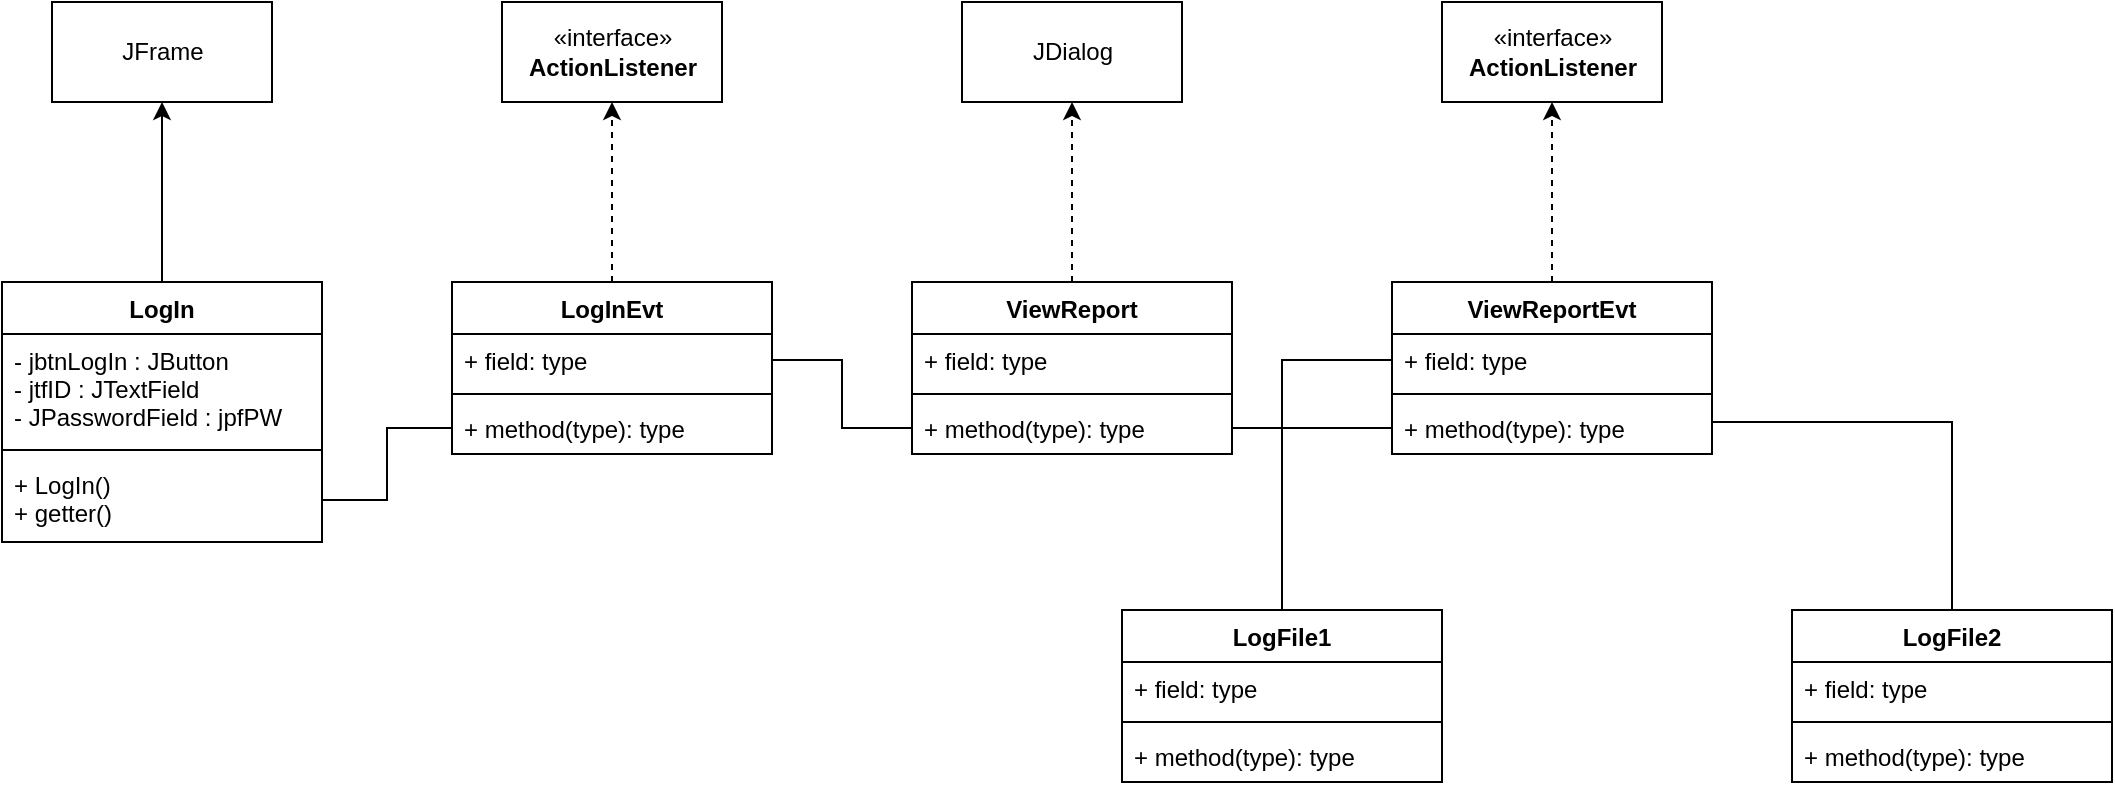 <mxfile version="14.4.5" type="device"><diagram id="xGQcwaYEYitVOZdR8tqF" name="Page-1"><mxGraphModel dx="516" dy="471" grid="1" gridSize="10" guides="1" tooltips="1" connect="1" arrows="1" fold="1" page="1" pageScale="1" pageWidth="827" pageHeight="1169" math="0" shadow="0"><root><mxCell id="0"/><mxCell id="1" parent="0"/><mxCell id="NXzbGV-pxtDlzsLG8BPp-1" value="JFrame" style="html=1;" parent="1" vertex="1"><mxGeometry x="170" y="60" width="110" height="50" as="geometry"/></mxCell><mxCell id="NXzbGV-pxtDlzsLG8BPp-9" style="edgeStyle=orthogonalEdgeStyle;rounded=0;orthogonalLoop=1;jettySize=auto;html=1;entryX=0.5;entryY=1;entryDx=0;entryDy=0;" parent="1" source="NXzbGV-pxtDlzsLG8BPp-5" target="NXzbGV-pxtDlzsLG8BPp-1" edge="1"><mxGeometry relative="1" as="geometry"/></mxCell><mxCell id="NXzbGV-pxtDlzsLG8BPp-5" value="LogIn" style="swimlane;fontStyle=1;align=center;verticalAlign=top;childLayout=stackLayout;horizontal=1;startSize=26;horizontalStack=0;resizeParent=1;resizeParentMax=0;resizeLast=0;collapsible=1;marginBottom=0;" parent="1" vertex="1"><mxGeometry x="145" y="200" width="160" height="130" as="geometry"/></mxCell><mxCell id="NXzbGV-pxtDlzsLG8BPp-6" value="- jbtnLogIn : JButton&#10;- jtfID : JTextField&#10;- JPasswordField : jpfPW&#10;" style="text;strokeColor=none;fillColor=none;align=left;verticalAlign=top;spacingLeft=4;spacingRight=4;overflow=hidden;rotatable=0;points=[[0,0.5],[1,0.5]];portConstraint=eastwest;" parent="NXzbGV-pxtDlzsLG8BPp-5" vertex="1"><mxGeometry y="26" width="160" height="54" as="geometry"/></mxCell><mxCell id="NXzbGV-pxtDlzsLG8BPp-7" value="" style="line;strokeWidth=1;fillColor=none;align=left;verticalAlign=middle;spacingTop=-1;spacingLeft=3;spacingRight=3;rotatable=0;labelPosition=right;points=[];portConstraint=eastwest;" parent="NXzbGV-pxtDlzsLG8BPp-5" vertex="1"><mxGeometry y="80" width="160" height="8" as="geometry"/></mxCell><mxCell id="NXzbGV-pxtDlzsLG8BPp-8" value="+ LogIn()&#10;+ getter()" style="text;strokeColor=none;fillColor=none;align=left;verticalAlign=top;spacingLeft=4;spacingRight=4;overflow=hidden;rotatable=0;points=[[0,0.5],[1,0.5]];portConstraint=eastwest;" parent="NXzbGV-pxtDlzsLG8BPp-5" vertex="1"><mxGeometry y="88" width="160" height="42" as="geometry"/></mxCell><mxCell id="NXzbGV-pxtDlzsLG8BPp-25" style="edgeStyle=orthogonalEdgeStyle;rounded=0;orthogonalLoop=1;jettySize=auto;html=1;exitX=0.5;exitY=0;exitDx=0;exitDy=0;dashed=1;endArrow=classic;endFill=1;" parent="1" source="NXzbGV-pxtDlzsLG8BPp-16" target="NXzbGV-pxtDlzsLG8BPp-22" edge="1"><mxGeometry relative="1" as="geometry"/></mxCell><mxCell id="NXzbGV-pxtDlzsLG8BPp-16" value="LogInEvt" style="swimlane;fontStyle=1;align=center;verticalAlign=top;childLayout=stackLayout;horizontal=1;startSize=26;horizontalStack=0;resizeParent=1;resizeParentMax=0;resizeLast=0;collapsible=1;marginBottom=0;" parent="1" vertex="1"><mxGeometry x="370" y="200" width="160" height="86" as="geometry"/></mxCell><mxCell id="NXzbGV-pxtDlzsLG8BPp-17" value="+ field: type" style="text;strokeColor=none;fillColor=none;align=left;verticalAlign=top;spacingLeft=4;spacingRight=4;overflow=hidden;rotatable=0;points=[[0,0.5],[1,0.5]];portConstraint=eastwest;" parent="NXzbGV-pxtDlzsLG8BPp-16" vertex="1"><mxGeometry y="26" width="160" height="26" as="geometry"/></mxCell><mxCell id="NXzbGV-pxtDlzsLG8BPp-18" value="" style="line;strokeWidth=1;fillColor=none;align=left;verticalAlign=middle;spacingTop=-1;spacingLeft=3;spacingRight=3;rotatable=0;labelPosition=right;points=[];portConstraint=eastwest;" parent="NXzbGV-pxtDlzsLG8BPp-16" vertex="1"><mxGeometry y="52" width="160" height="8" as="geometry"/></mxCell><mxCell id="NXzbGV-pxtDlzsLG8BPp-19" value="+ method(type): type" style="text;strokeColor=none;fillColor=none;align=left;verticalAlign=top;spacingLeft=4;spacingRight=4;overflow=hidden;rotatable=0;points=[[0,0.5],[1,0.5]];portConstraint=eastwest;" parent="NXzbGV-pxtDlzsLG8BPp-16" vertex="1"><mxGeometry y="60" width="160" height="26" as="geometry"/></mxCell><mxCell id="NXzbGV-pxtDlzsLG8BPp-21" style="edgeStyle=orthogonalEdgeStyle;rounded=0;orthogonalLoop=1;jettySize=auto;html=1;exitX=1;exitY=0.5;exitDx=0;exitDy=0;entryX=0;entryY=0.5;entryDx=0;entryDy=0;endArrow=none;endFill=0;" parent="1" source="NXzbGV-pxtDlzsLG8BPp-8" target="NXzbGV-pxtDlzsLG8BPp-19" edge="1"><mxGeometry relative="1" as="geometry"/></mxCell><mxCell id="NXzbGV-pxtDlzsLG8BPp-22" value="«interface»&lt;br&gt;&lt;b&gt;ActionListener&lt;/b&gt;" style="html=1;" parent="1" vertex="1"><mxGeometry x="395" y="60" width="110" height="50" as="geometry"/></mxCell><mxCell id="NXzbGV-pxtDlzsLG8BPp-26" value="JDialog" style="html=1;" parent="1" vertex="1"><mxGeometry x="625" y="60" width="110" height="50" as="geometry"/></mxCell><mxCell id="NXzbGV-pxtDlzsLG8BPp-31" style="edgeStyle=orthogonalEdgeStyle;rounded=0;orthogonalLoop=1;jettySize=auto;html=1;entryX=0.5;entryY=1;entryDx=0;entryDy=0;dashed=1;endArrow=classic;endFill=1;" parent="1" source="NXzbGV-pxtDlzsLG8BPp-27" target="NXzbGV-pxtDlzsLG8BPp-26" edge="1"><mxGeometry relative="1" as="geometry"/></mxCell><mxCell id="NXzbGV-pxtDlzsLG8BPp-27" value="ViewReport" style="swimlane;fontStyle=1;align=center;verticalAlign=top;childLayout=stackLayout;horizontal=1;startSize=26;horizontalStack=0;resizeParent=1;resizeParentMax=0;resizeLast=0;collapsible=1;marginBottom=0;" parent="1" vertex="1"><mxGeometry x="600" y="200" width="160" height="86" as="geometry"/></mxCell><mxCell id="NXzbGV-pxtDlzsLG8BPp-28" value="+ field: type" style="text;strokeColor=none;fillColor=none;align=left;verticalAlign=top;spacingLeft=4;spacingRight=4;overflow=hidden;rotatable=0;points=[[0,0.5],[1,0.5]];portConstraint=eastwest;" parent="NXzbGV-pxtDlzsLG8BPp-27" vertex="1"><mxGeometry y="26" width="160" height="26" as="geometry"/></mxCell><mxCell id="NXzbGV-pxtDlzsLG8BPp-29" value="" style="line;strokeWidth=1;fillColor=none;align=left;verticalAlign=middle;spacingTop=-1;spacingLeft=3;spacingRight=3;rotatable=0;labelPosition=right;points=[];portConstraint=eastwest;" parent="NXzbGV-pxtDlzsLG8BPp-27" vertex="1"><mxGeometry y="52" width="160" height="8" as="geometry"/></mxCell><mxCell id="NXzbGV-pxtDlzsLG8BPp-30" value="+ method(type): type" style="text;strokeColor=none;fillColor=none;align=left;verticalAlign=top;spacingLeft=4;spacingRight=4;overflow=hidden;rotatable=0;points=[[0,0.5],[1,0.5]];portConstraint=eastwest;" parent="NXzbGV-pxtDlzsLG8BPp-27" vertex="1"><mxGeometry y="60" width="160" height="26" as="geometry"/></mxCell><mxCell id="NXzbGV-pxtDlzsLG8BPp-42" style="edgeStyle=orthogonalEdgeStyle;rounded=0;orthogonalLoop=1;jettySize=auto;html=1;entryX=0.5;entryY=1;entryDx=0;entryDy=0;endArrow=classic;endFill=1;dashed=1;" parent="1" source="NXzbGV-pxtDlzsLG8BPp-32" target="NXzbGV-pxtDlzsLG8BPp-41" edge="1"><mxGeometry relative="1" as="geometry"/></mxCell><mxCell id="NXzbGV-pxtDlzsLG8BPp-32" value="ViewReportEvt" style="swimlane;fontStyle=1;align=center;verticalAlign=top;childLayout=stackLayout;horizontal=1;startSize=26;horizontalStack=0;resizeParent=1;resizeParentMax=0;resizeLast=0;collapsible=1;marginBottom=0;" parent="1" vertex="1"><mxGeometry x="840" y="200" width="160" height="86" as="geometry"/></mxCell><mxCell id="NXzbGV-pxtDlzsLG8BPp-33" value="+ field: type" style="text;strokeColor=none;fillColor=none;align=left;verticalAlign=top;spacingLeft=4;spacingRight=4;overflow=hidden;rotatable=0;points=[[0,0.5],[1,0.5]];portConstraint=eastwest;" parent="NXzbGV-pxtDlzsLG8BPp-32" vertex="1"><mxGeometry y="26" width="160" height="26" as="geometry"/></mxCell><mxCell id="NXzbGV-pxtDlzsLG8BPp-34" value="" style="line;strokeWidth=1;fillColor=none;align=left;verticalAlign=middle;spacingTop=-1;spacingLeft=3;spacingRight=3;rotatable=0;labelPosition=right;points=[];portConstraint=eastwest;" parent="NXzbGV-pxtDlzsLG8BPp-32" vertex="1"><mxGeometry y="52" width="160" height="8" as="geometry"/></mxCell><mxCell id="NXzbGV-pxtDlzsLG8BPp-35" value="+ method(type): type" style="text;strokeColor=none;fillColor=none;align=left;verticalAlign=top;spacingLeft=4;spacingRight=4;overflow=hidden;rotatable=0;points=[[0,0.5],[1,0.5]];portConstraint=eastwest;" parent="NXzbGV-pxtDlzsLG8BPp-32" vertex="1"><mxGeometry y="60" width="160" height="26" as="geometry"/></mxCell><mxCell id="NXzbGV-pxtDlzsLG8BPp-37" style="edgeStyle=orthogonalEdgeStyle;rounded=0;orthogonalLoop=1;jettySize=auto;html=1;exitX=1;exitY=0.5;exitDx=0;exitDy=0;entryX=0;entryY=0.5;entryDx=0;entryDy=0;endArrow=none;endFill=0;" parent="1" source="NXzbGV-pxtDlzsLG8BPp-30" target="NXzbGV-pxtDlzsLG8BPp-35" edge="1"><mxGeometry relative="1" as="geometry"/></mxCell><mxCell id="NXzbGV-pxtDlzsLG8BPp-39" style="edgeStyle=orthogonalEdgeStyle;rounded=0;orthogonalLoop=1;jettySize=auto;html=1;exitX=1;exitY=0.5;exitDx=0;exitDy=0;entryX=0;entryY=0.5;entryDx=0;entryDy=0;endArrow=none;endFill=0;" parent="1" source="NXzbGV-pxtDlzsLG8BPp-17" target="NXzbGV-pxtDlzsLG8BPp-30" edge="1"><mxGeometry relative="1" as="geometry"/></mxCell><mxCell id="NXzbGV-pxtDlzsLG8BPp-41" value="«interface»&lt;br&gt;&lt;b&gt;ActionListener&lt;/b&gt;" style="html=1;" parent="1" vertex="1"><mxGeometry x="865" y="60" width="110" height="50" as="geometry"/></mxCell><mxCell id="NXzbGV-pxtDlzsLG8BPp-43" value="LogFile1" style="swimlane;fontStyle=1;align=center;verticalAlign=top;childLayout=stackLayout;horizontal=1;startSize=26;horizontalStack=0;resizeParent=1;resizeParentMax=0;resizeLast=0;collapsible=1;marginBottom=0;" parent="1" vertex="1"><mxGeometry x="705" y="364" width="160" height="86" as="geometry"/></mxCell><mxCell id="NXzbGV-pxtDlzsLG8BPp-44" value="+ field: type" style="text;strokeColor=none;fillColor=none;align=left;verticalAlign=top;spacingLeft=4;spacingRight=4;overflow=hidden;rotatable=0;points=[[0,0.5],[1,0.5]];portConstraint=eastwest;" parent="NXzbGV-pxtDlzsLG8BPp-43" vertex="1"><mxGeometry y="26" width="160" height="26" as="geometry"/></mxCell><mxCell id="NXzbGV-pxtDlzsLG8BPp-45" value="" style="line;strokeWidth=1;fillColor=none;align=left;verticalAlign=middle;spacingTop=-1;spacingLeft=3;spacingRight=3;rotatable=0;labelPosition=right;points=[];portConstraint=eastwest;" parent="NXzbGV-pxtDlzsLG8BPp-43" vertex="1"><mxGeometry y="52" width="160" height="8" as="geometry"/></mxCell><mxCell id="NXzbGV-pxtDlzsLG8BPp-46" value="+ method(type): type" style="text;strokeColor=none;fillColor=none;align=left;verticalAlign=top;spacingLeft=4;spacingRight=4;overflow=hidden;rotatable=0;points=[[0,0.5],[1,0.5]];portConstraint=eastwest;" parent="NXzbGV-pxtDlzsLG8BPp-43" vertex="1"><mxGeometry y="60" width="160" height="26" as="geometry"/></mxCell><mxCell id="NXzbGV-pxtDlzsLG8BPp-67" value="LogFile2" style="swimlane;fontStyle=1;align=center;verticalAlign=top;childLayout=stackLayout;horizontal=1;startSize=26;horizontalStack=0;resizeParent=1;resizeParentMax=0;resizeLast=0;collapsible=1;marginBottom=0;" parent="1" vertex="1"><mxGeometry x="1040" y="364" width="160" height="86" as="geometry"/></mxCell><mxCell id="NXzbGV-pxtDlzsLG8BPp-68" value="+ field: type" style="text;strokeColor=none;fillColor=none;align=left;verticalAlign=top;spacingLeft=4;spacingRight=4;overflow=hidden;rotatable=0;points=[[0,0.5],[1,0.5]];portConstraint=eastwest;" parent="NXzbGV-pxtDlzsLG8BPp-67" vertex="1"><mxGeometry y="26" width="160" height="26" as="geometry"/></mxCell><mxCell id="NXzbGV-pxtDlzsLG8BPp-69" value="" style="line;strokeWidth=1;fillColor=none;align=left;verticalAlign=middle;spacingTop=-1;spacingLeft=3;spacingRight=3;rotatable=0;labelPosition=right;points=[];portConstraint=eastwest;" parent="NXzbGV-pxtDlzsLG8BPp-67" vertex="1"><mxGeometry y="52" width="160" height="8" as="geometry"/></mxCell><mxCell id="NXzbGV-pxtDlzsLG8BPp-70" value="+ method(type): type" style="text;strokeColor=none;fillColor=none;align=left;verticalAlign=top;spacingLeft=4;spacingRight=4;overflow=hidden;rotatable=0;points=[[0,0.5],[1,0.5]];portConstraint=eastwest;" parent="NXzbGV-pxtDlzsLG8BPp-67" vertex="1"><mxGeometry y="60" width="160" height="26" as="geometry"/></mxCell><mxCell id="NXzbGV-pxtDlzsLG8BPp-72" style="edgeStyle=orthogonalEdgeStyle;rounded=0;orthogonalLoop=1;jettySize=auto;html=1;endArrow=none;endFill=0;" parent="1" source="NXzbGV-pxtDlzsLG8BPp-35" target="NXzbGV-pxtDlzsLG8BPp-67" edge="1"><mxGeometry relative="1" as="geometry"><Array as="points"><mxPoint x="1120" y="270"/></Array></mxGeometry></mxCell><mxCell id="NXzbGV-pxtDlzsLG8BPp-73" style="edgeStyle=orthogonalEdgeStyle;rounded=0;orthogonalLoop=1;jettySize=auto;html=1;entryX=0.5;entryY=0;entryDx=0;entryDy=0;endArrow=none;endFill=0;" parent="1" source="NXzbGV-pxtDlzsLG8BPp-33" target="NXzbGV-pxtDlzsLG8BPp-43" edge="1"><mxGeometry relative="1" as="geometry"/></mxCell></root></mxGraphModel></diagram></mxfile>